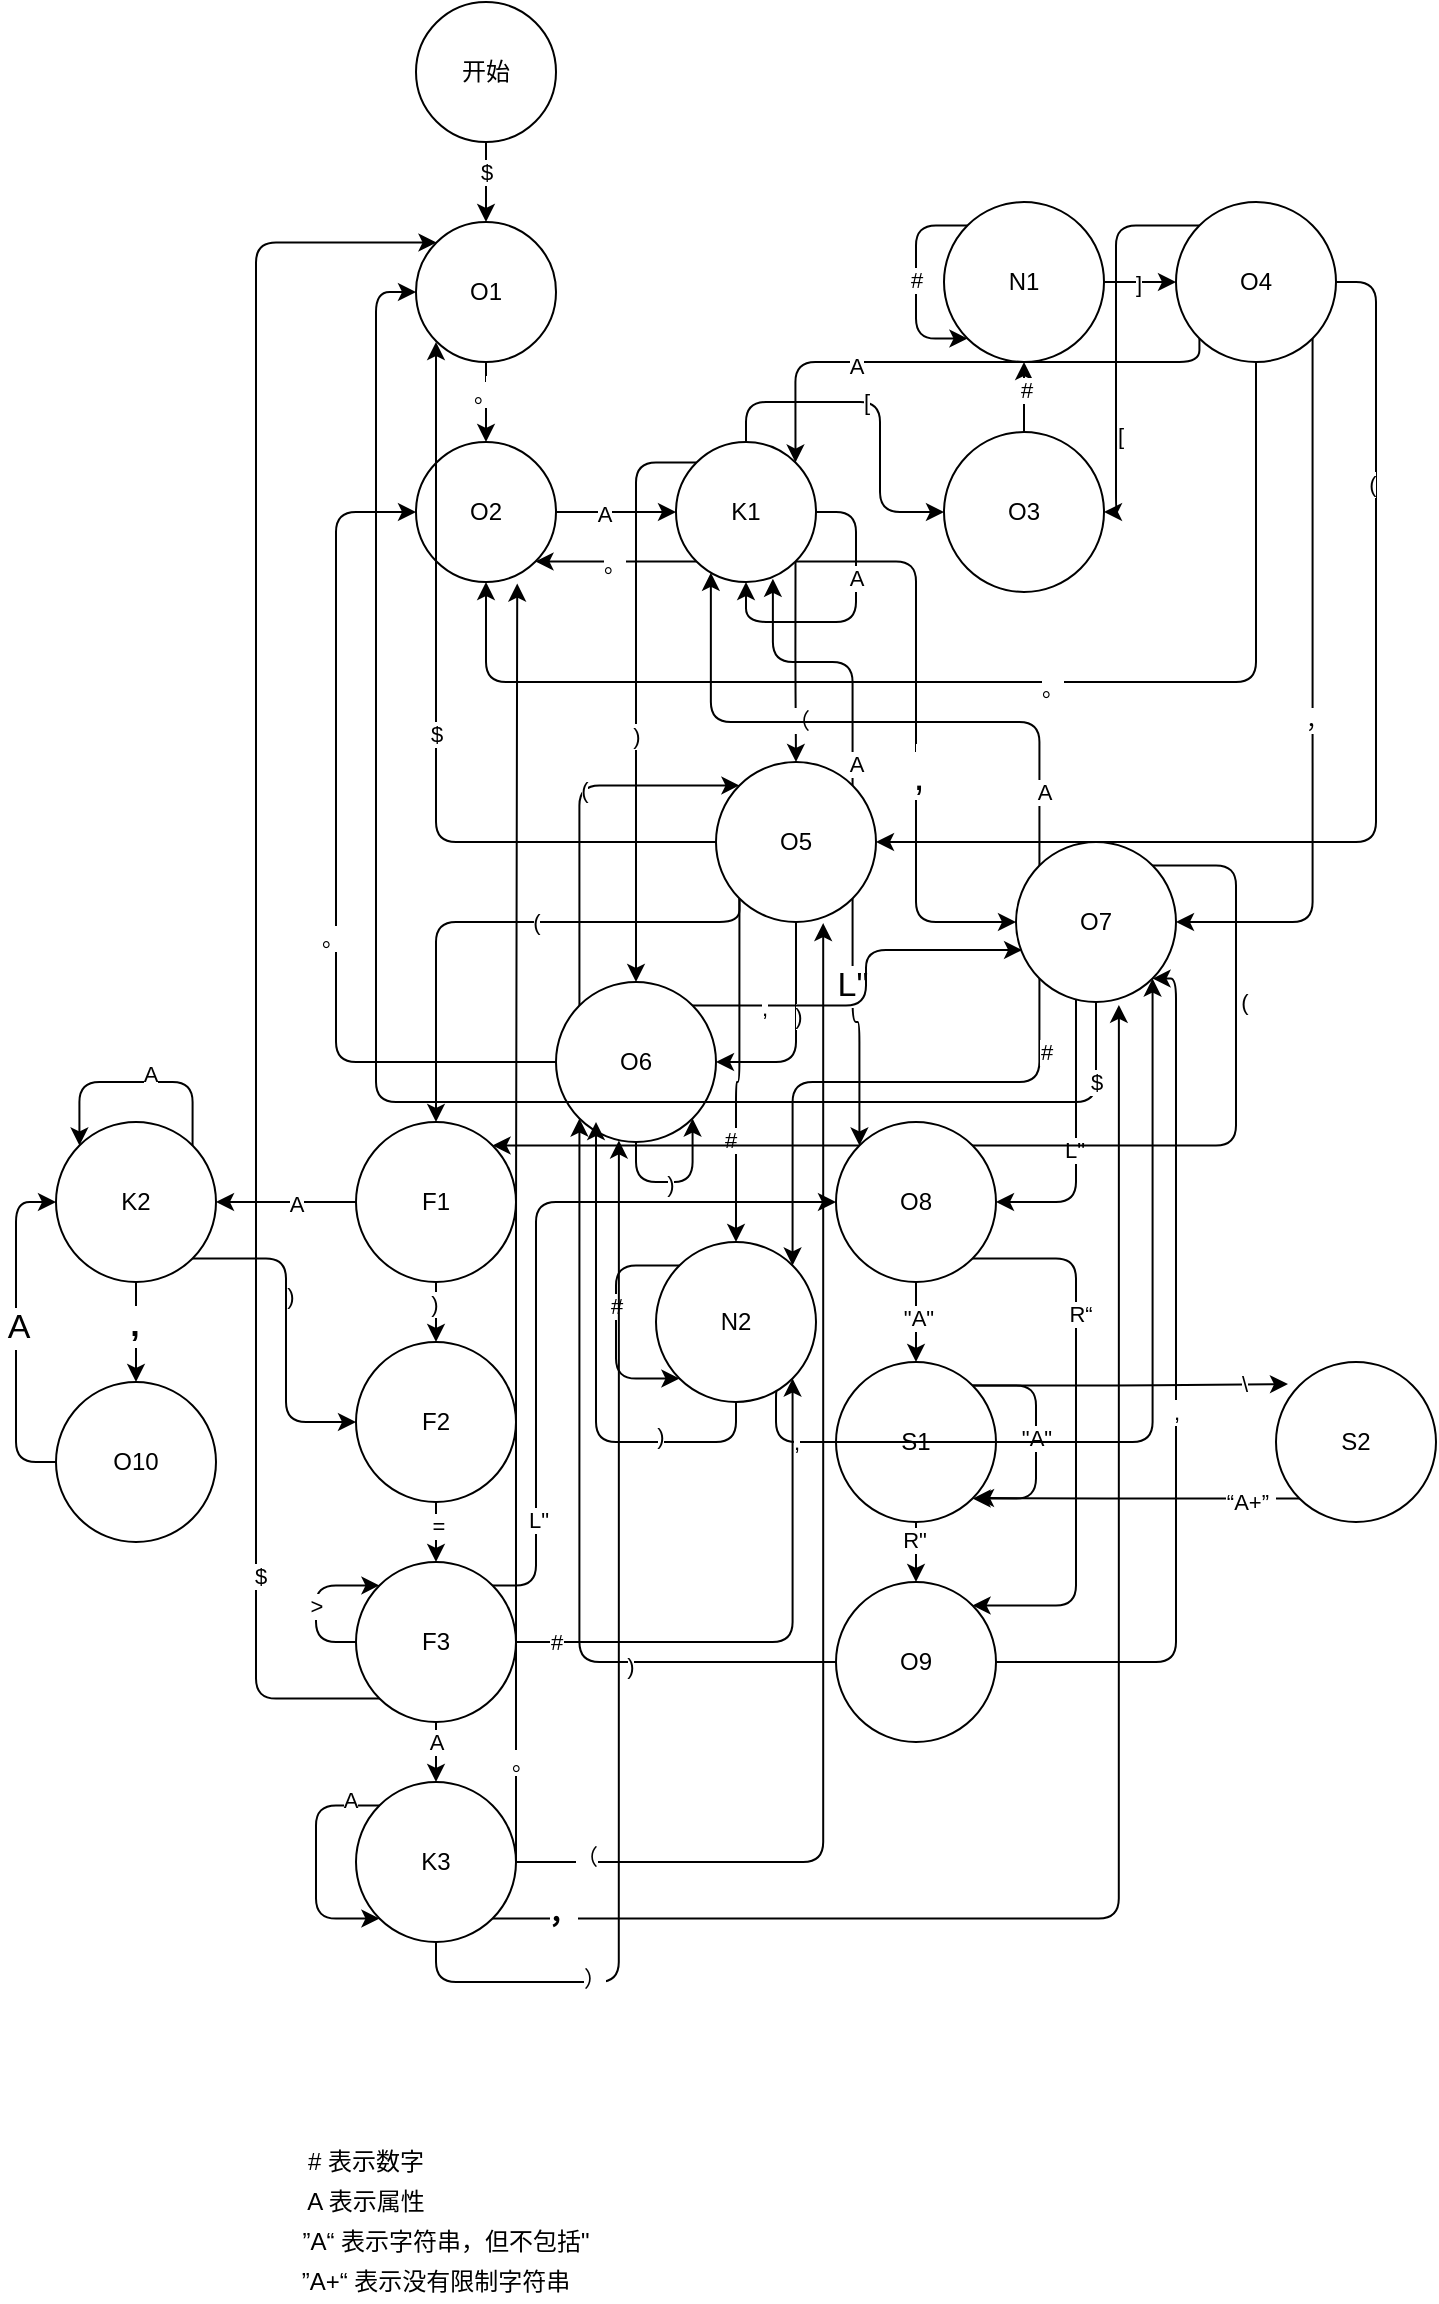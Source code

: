 <mxfile>
    <diagram id="UFfJifu1dmwEOxCM2SRL" name="第 1 页">
        <mxGraphModel dx="1178" dy="580" grid="1" gridSize="10" guides="1" tooltips="1" connect="1" arrows="1" fold="1" page="0" pageScale="1" pageWidth="827" pageHeight="1169" math="0" shadow="0">
            <root>
                <mxCell id="0"/>
                <mxCell id="1" parent="0"/>
                <mxCell id="8" style="edgeStyle=orthogonalEdgeStyle;orthogonalLoop=1;jettySize=auto;html=1;exitX=0.5;exitY=1;exitDx=0;exitDy=0;" parent="1" source="2" target="3" edge="1">
                    <mxGeometry relative="1" as="geometry"/>
                </mxCell>
                <mxCell id="12" value="$" style="edgeLabel;html=1;align=center;verticalAlign=middle;resizable=0;points=[];rounded=1;" parent="8" vertex="1" connectable="0">
                    <mxGeometry x="-0.25" relative="1" as="geometry">
                        <mxPoint as="offset"/>
                    </mxGeometry>
                </mxCell>
                <mxCell id="2" value="开始" style="ellipse;whiteSpace=wrap;html=1;rounded=1;" parent="1" vertex="1">
                    <mxGeometry x="110" y="70" width="70" height="70" as="geometry"/>
                </mxCell>
                <mxCell id="9" style="edgeStyle=orthogonalEdgeStyle;orthogonalLoop=1;jettySize=auto;html=1;exitX=0.5;exitY=1;exitDx=0;exitDy=0;entryX=0.5;entryY=0;entryDx=0;entryDy=0;" parent="1" source="3" target="4" edge="1">
                    <mxGeometry relative="1" as="geometry"/>
                </mxCell>
                <mxCell id="11" value="." style="edgeLabel;html=1;align=center;verticalAlign=middle;resizable=0;points=[];rounded=1;" parent="9" vertex="1" connectable="0">
                    <mxGeometry x="-0.35" y="1" relative="1" as="geometry">
                        <mxPoint as="offset"/>
                    </mxGeometry>
                </mxCell>
                <mxCell id="13" value="。" style="edgeLabel;html=1;align=center;verticalAlign=middle;resizable=0;points=[];rounded=1;" parent="9" vertex="1" connectable="0">
                    <mxGeometry x="-0.2" y="-1" relative="1" as="geometry">
                        <mxPoint as="offset"/>
                    </mxGeometry>
                </mxCell>
                <mxCell id="3" value="O1" style="ellipse;whiteSpace=wrap;html=1;rounded=1;" parent="1" vertex="1">
                    <mxGeometry x="110" y="180" width="70" height="70" as="geometry"/>
                </mxCell>
                <mxCell id="14" style="edgeStyle=orthogonalEdgeStyle;orthogonalLoop=1;jettySize=auto;html=1;exitX=1;exitY=0.5;exitDx=0;exitDy=0;entryX=0;entryY=0.5;entryDx=0;entryDy=0;" parent="1" source="4" target="5" edge="1">
                    <mxGeometry relative="1" as="geometry"/>
                </mxCell>
                <mxCell id="15" value="A" style="edgeLabel;html=1;align=center;verticalAlign=middle;resizable=0;points=[];rounded=1;" parent="14" vertex="1" connectable="0">
                    <mxGeometry x="-0.2" y="-1" relative="1" as="geometry">
                        <mxPoint as="offset"/>
                    </mxGeometry>
                </mxCell>
                <mxCell id="4" value="O2" style="ellipse;whiteSpace=wrap;html=1;rounded=1;" parent="1" vertex="1">
                    <mxGeometry x="110" y="290" width="70" height="70" as="geometry"/>
                </mxCell>
                <mxCell id="16" style="edgeStyle=orthogonalEdgeStyle;orthogonalLoop=1;jettySize=auto;html=1;exitX=1;exitY=0.5;exitDx=0;exitDy=0;entryX=0.5;entryY=1;entryDx=0;entryDy=0;" parent="1" source="5" target="5" edge="1">
                    <mxGeometry relative="1" as="geometry">
                        <mxPoint x="370" y="270" as="targetPoint"/>
                    </mxGeometry>
                </mxCell>
                <mxCell id="17" value="A" style="edgeLabel;html=1;align=center;verticalAlign=middle;resizable=0;points=[];rounded=1;" parent="16" vertex="1" connectable="0">
                    <mxGeometry x="-0.293" relative="1" as="geometry">
                        <mxPoint as="offset"/>
                    </mxGeometry>
                </mxCell>
                <mxCell id="18" style="edgeStyle=orthogonalEdgeStyle;orthogonalLoop=1;jettySize=auto;html=1;exitX=0;exitY=1;exitDx=0;exitDy=0;entryX=1;entryY=1;entryDx=0;entryDy=0;" parent="1" source="5" target="4" edge="1">
                    <mxGeometry relative="1" as="geometry"/>
                </mxCell>
                <mxCell id="19" value="。" style="edgeLabel;html=1;align=center;verticalAlign=middle;resizable=0;points=[];rounded=1;" parent="18" vertex="1" connectable="0">
                    <mxGeometry x="0.025" y="1" relative="1" as="geometry">
                        <mxPoint as="offset"/>
                    </mxGeometry>
                </mxCell>
                <mxCell id="22" style="edgeStyle=orthogonalEdgeStyle;orthogonalLoop=1;jettySize=auto;html=1;exitX=0.5;exitY=0;exitDx=0;exitDy=0;entryX=0;entryY=0.5;entryDx=0;entryDy=0;" parent="1" source="5" target="21" edge="1">
                    <mxGeometry relative="1" as="geometry"/>
                </mxCell>
                <mxCell id="23" value="[" style="edgeLabel;html=1;align=center;verticalAlign=middle;resizable=0;points=[];rounded=1;" parent="22" vertex="1" connectable="0">
                    <mxGeometry x="-0.081" relative="1" as="geometry">
                        <mxPoint as="offset"/>
                    </mxGeometry>
                </mxCell>
                <mxCell id="40" style="edgeStyle=orthogonalEdgeStyle;orthogonalLoop=1;jettySize=auto;html=1;exitX=1;exitY=1;exitDx=0;exitDy=0;entryX=0.5;entryY=0;entryDx=0;entryDy=0;" parent="1" source="5" target="38" edge="1">
                    <mxGeometry relative="1" as="geometry"/>
                </mxCell>
                <mxCell id="41" value="（" style="edgeLabel;html=1;align=center;verticalAlign=middle;resizable=0;points=[];rounded=1;" parent="40" vertex="1" connectable="0">
                    <mxGeometry x="0.664" y="1" relative="1" as="geometry">
                        <mxPoint y="-4" as="offset"/>
                    </mxGeometry>
                </mxCell>
                <mxCell id="47" style="edgeStyle=orthogonalEdgeStyle;orthogonalLoop=1;jettySize=auto;html=1;exitX=0;exitY=0;exitDx=0;exitDy=0;entryX=0.5;entryY=0;entryDx=0;entryDy=0;" parent="1" source="5" target="48" edge="1">
                    <mxGeometry relative="1" as="geometry">
                        <mxPoint x="220" y="550" as="targetPoint"/>
                        <Array as="points">
                            <mxPoint x="220" y="300"/>
                        </Array>
                    </mxGeometry>
                </mxCell>
                <mxCell id="49" value=")" style="edgeLabel;html=1;align=center;verticalAlign=middle;resizable=0;points=[];rounded=1;" parent="47" vertex="1" connectable="0">
                    <mxGeometry x="0.152" relative="1" as="geometry">
                        <mxPoint as="offset"/>
                    </mxGeometry>
                </mxCell>
                <mxCell id="54" style="edgeStyle=orthogonalEdgeStyle;orthogonalLoop=1;jettySize=auto;html=1;exitX=1;exitY=1;exitDx=0;exitDy=0;entryX=0;entryY=0.5;entryDx=0;entryDy=0;" parent="1" source="5" target="53" edge="1">
                    <mxGeometry relative="1" as="geometry"/>
                </mxCell>
                <mxCell id="55" value="," style="edgeLabel;html=1;align=center;verticalAlign=middle;resizable=0;points=[];rounded=1;" parent="54" vertex="1" connectable="0">
                    <mxGeometry x="0.085" y="1" relative="1" as="geometry">
                        <mxPoint as="offset"/>
                    </mxGeometry>
                </mxCell>
                <mxCell id="56" value="&lt;font style=&quot;font-size: 20px&quot;&gt;,&lt;/font&gt;" style="edgeLabel;html=1;align=center;verticalAlign=middle;resizable=0;points=[];rounded=1;" parent="54" vertex="1" connectable="0">
                    <mxGeometry x="0.146" y="1" relative="1" as="geometry">
                        <mxPoint as="offset"/>
                    </mxGeometry>
                </mxCell>
                <mxCell id="5" value="K1" style="ellipse;whiteSpace=wrap;html=1;rounded=1;" parent="1" vertex="1">
                    <mxGeometry x="240" y="290" width="70" height="70" as="geometry"/>
                </mxCell>
                <mxCell id="25" style="edgeStyle=orthogonalEdgeStyle;orthogonalLoop=1;jettySize=auto;html=1;exitX=0.5;exitY=0;exitDx=0;exitDy=0;" parent="1" source="21" target="24" edge="1">
                    <mxGeometry relative="1" as="geometry"/>
                </mxCell>
                <mxCell id="26" value="#" style="edgeLabel;html=1;align=center;verticalAlign=middle;resizable=0;points=[];rounded=1;" parent="25" vertex="1" connectable="0">
                    <mxGeometry x="0.378" y="-1" relative="1" as="geometry">
                        <mxPoint as="offset"/>
                    </mxGeometry>
                </mxCell>
                <mxCell id="21" value="O3" style="ellipse;whiteSpace=wrap;html=1;aspect=fixed;rounded=1;" parent="1" vertex="1">
                    <mxGeometry x="374" y="285" width="80" height="80" as="geometry"/>
                </mxCell>
                <mxCell id="33" style="edgeStyle=orthogonalEdgeStyle;orthogonalLoop=1;jettySize=auto;html=1;exitX=1;exitY=0.5;exitDx=0;exitDy=0;entryX=0;entryY=0.5;entryDx=0;entryDy=0;" parent="1" source="24" target="32" edge="1">
                    <mxGeometry relative="1" as="geometry"/>
                </mxCell>
                <mxCell id="34" value="]" style="edgeLabel;html=1;align=center;verticalAlign=middle;resizable=0;points=[];rounded=1;" parent="33" vertex="1" connectable="0">
                    <mxGeometry x="-0.056" y="-1" relative="1" as="geometry">
                        <mxPoint as="offset"/>
                    </mxGeometry>
                </mxCell>
                <mxCell id="24" value="N1" style="ellipse;whiteSpace=wrap;html=1;aspect=fixed;rounded=1;" parent="1" vertex="1">
                    <mxGeometry x="374" y="170" width="80" height="80" as="geometry"/>
                </mxCell>
                <mxCell id="27" style="edgeStyle=orthogonalEdgeStyle;orthogonalLoop=1;jettySize=auto;html=1;exitX=0;exitY=0;exitDx=0;exitDy=0;entryX=0;entryY=1;entryDx=0;entryDy=0;" parent="1" source="24" target="24" edge="1">
                    <mxGeometry relative="1" as="geometry">
                        <Array as="points">
                            <mxPoint x="360" y="182"/>
                            <mxPoint x="360" y="238"/>
                        </Array>
                    </mxGeometry>
                </mxCell>
                <mxCell id="31" value="#" style="edgeLabel;html=1;align=center;verticalAlign=middle;resizable=0;points=[];rounded=1;" parent="27" vertex="1" connectable="0">
                    <mxGeometry x="-0.026" relative="1" as="geometry">
                        <mxPoint as="offset"/>
                    </mxGeometry>
                </mxCell>
                <mxCell id="36" style="edgeStyle=orthogonalEdgeStyle;orthogonalLoop=1;jettySize=auto;html=1;exitX=0.5;exitY=1;exitDx=0;exitDy=0;entryX=0.5;entryY=1;entryDx=0;entryDy=0;" parent="1" source="32" target="4" edge="1">
                    <mxGeometry relative="1" as="geometry">
                        <Array as="points">
                            <mxPoint x="530" y="410"/>
                            <mxPoint x="145" y="410"/>
                        </Array>
                    </mxGeometry>
                </mxCell>
                <mxCell id="37" value="。" style="edgeLabel;html=1;align=center;verticalAlign=middle;resizable=0;points=[];rounded=1;" parent="36" vertex="1" connectable="0">
                    <mxGeometry x="-0.119" y="3" relative="1" as="geometry">
                        <mxPoint as="offset"/>
                    </mxGeometry>
                </mxCell>
                <mxCell id="101" style="edgeStyle=orthogonalEdgeStyle;orthogonalLoop=1;jettySize=auto;html=1;exitX=0;exitY=1;exitDx=0;exitDy=0;entryX=1;entryY=0;entryDx=0;entryDy=0;" parent="1" source="32" target="5" edge="1">
                    <mxGeometry relative="1" as="geometry">
                        <Array as="points">
                            <mxPoint x="502" y="250"/>
                            <mxPoint x="300" y="250"/>
                        </Array>
                    </mxGeometry>
                </mxCell>
                <mxCell id="102" value="A" style="edgeLabel;html=1;align=center;verticalAlign=middle;resizable=0;points=[];rounded=1;" parent="101" vertex="1" connectable="0">
                    <mxGeometry x="0.392" y="2" relative="1" as="geometry">
                        <mxPoint as="offset"/>
                    </mxGeometry>
                </mxCell>
                <mxCell id="107" style="edgeStyle=orthogonalEdgeStyle;orthogonalLoop=1;jettySize=auto;html=1;exitX=1;exitY=1;exitDx=0;exitDy=0;entryX=1;entryY=0.5;entryDx=0;entryDy=0;" parent="1" source="32" target="53" edge="1">
                    <mxGeometry relative="1" as="geometry">
                        <mxPoint x="540" y="560" as="targetPoint"/>
                    </mxGeometry>
                </mxCell>
                <mxCell id="108" value="，" style="edgeLabel;html=1;align=center;verticalAlign=middle;resizable=0;points=[];rounded=1;" parent="107" vertex="1" connectable="0">
                    <mxGeometry x="0.059" y="1" relative="1" as="geometry">
                        <mxPoint as="offset"/>
                    </mxGeometry>
                </mxCell>
                <mxCell id="109" style="edgeStyle=orthogonalEdgeStyle;orthogonalLoop=1;jettySize=auto;html=1;exitX=1;exitY=0.5;exitDx=0;exitDy=0;entryX=1;entryY=0.5;entryDx=0;entryDy=0;" parent="1" source="32" target="38" edge="1">
                    <mxGeometry relative="1" as="geometry"/>
                </mxCell>
                <mxCell id="110" value="(" style="edgeLabel;html=1;align=center;verticalAlign=middle;resizable=0;points=[];rounded=1;" parent="109" vertex="1" connectable="0">
                    <mxGeometry x="-0.56" y="-2" relative="1" as="geometry">
                        <mxPoint as="offset"/>
                    </mxGeometry>
                </mxCell>
                <mxCell id="142" style="edgeStyle=orthogonalEdgeStyle;orthogonalLoop=1;jettySize=auto;html=1;exitX=0;exitY=0;exitDx=0;exitDy=0;entryX=1;entryY=0.5;entryDx=0;entryDy=0;" parent="1" source="32" target="21" edge="1">
                    <mxGeometry relative="1" as="geometry">
                        <Array as="points">
                            <mxPoint x="460" y="182"/>
                            <mxPoint x="460" y="325"/>
                        </Array>
                    </mxGeometry>
                </mxCell>
                <mxCell id="143" value="[" style="edgeLabel;html=1;align=center;verticalAlign=middle;resizable=0;points=[];rounded=1;" parent="142" vertex="1" connectable="0">
                    <mxGeometry x="0.539" y="2" relative="1" as="geometry">
                        <mxPoint as="offset"/>
                    </mxGeometry>
                </mxCell>
                <mxCell id="32" value="O4" style="ellipse;whiteSpace=wrap;html=1;aspect=fixed;rounded=1;" parent="1" vertex="1">
                    <mxGeometry x="490" y="170" width="80" height="80" as="geometry"/>
                </mxCell>
                <mxCell id="45" style="edgeStyle=orthogonalEdgeStyle;orthogonalLoop=1;jettySize=auto;html=1;exitX=0;exitY=0.5;exitDx=0;exitDy=0;" parent="1" source="38" edge="1">
                    <mxGeometry relative="1" as="geometry">
                        <mxPoint x="120" y="240" as="targetPoint"/>
                        <Array as="points">
                            <mxPoint x="120" y="490"/>
                        </Array>
                    </mxGeometry>
                </mxCell>
                <mxCell id="46" value="$" style="edgeLabel;html=1;align=center;verticalAlign=middle;resizable=0;points=[];rounded=1;" parent="45" vertex="1" connectable="0">
                    <mxGeometry x="-0.002" relative="1" as="geometry">
                        <mxPoint as="offset"/>
                    </mxGeometry>
                </mxCell>
                <mxCell id="64" style="edgeStyle=orthogonalEdgeStyle;orthogonalLoop=1;jettySize=auto;html=1;exitX=0.5;exitY=1;exitDx=0;exitDy=0;entryX=1;entryY=0.5;entryDx=0;entryDy=0;" parent="1" source="38" target="48" edge="1">
                    <mxGeometry relative="1" as="geometry"/>
                </mxCell>
                <mxCell id="65" value=")" style="edgeLabel;html=1;align=center;verticalAlign=middle;resizable=0;points=[];rounded=1;" parent="64" vertex="1" connectable="0">
                    <mxGeometry x="-0.145" y="1" relative="1" as="geometry">
                        <mxPoint as="offset"/>
                    </mxGeometry>
                </mxCell>
                <mxCell id="69" style="edgeStyle=orthogonalEdgeStyle;orthogonalLoop=1;jettySize=auto;html=1;exitX=1;exitY=1;exitDx=0;exitDy=0;entryX=0;entryY=0;entryDx=0;entryDy=0;" parent="1" source="38" target="68" edge="1">
                    <mxGeometry relative="1" as="geometry"/>
                </mxCell>
                <mxCell id="70" value="&lt;font style=&quot;font-size: 17px&quot;&gt;L&quot;&lt;/font&gt;" style="edgeLabel;html=1;align=center;verticalAlign=middle;resizable=0;points=[];rounded=1;" parent="69" vertex="1" connectable="0">
                    <mxGeometry x="-0.311" y="-1" relative="1" as="geometry">
                        <mxPoint as="offset"/>
                    </mxGeometry>
                </mxCell>
                <mxCell id="89" style="edgeStyle=orthogonalEdgeStyle;orthogonalLoop=1;jettySize=auto;html=1;exitX=0;exitY=1;exitDx=0;exitDy=0;" parent="1" source="38" target="88" edge="1">
                    <mxGeometry relative="1" as="geometry"/>
                </mxCell>
                <mxCell id="90" value="#" style="edgeLabel;html=1;align=center;verticalAlign=middle;resizable=0;points=[];rounded=1;" parent="89" vertex="1" connectable="0">
                    <mxGeometry x="0.412" y="-3" relative="1" as="geometry">
                        <mxPoint as="offset"/>
                    </mxGeometry>
                </mxCell>
                <mxCell id="145" style="edgeStyle=orthogonalEdgeStyle;orthogonalLoop=1;jettySize=auto;html=1;exitX=0;exitY=1;exitDx=0;exitDy=0;entryX=0.5;entryY=0;entryDx=0;entryDy=0;" parent="1" source="38" target="144" edge="1">
                    <mxGeometry relative="1" as="geometry">
                        <Array as="points">
                            <mxPoint x="272" y="530"/>
                            <mxPoint x="120" y="530"/>
                        </Array>
                    </mxGeometry>
                </mxCell>
                <mxCell id="146" value="(" style="edgeLabel;html=1;align=center;verticalAlign=middle;resizable=0;points=[];rounded=1;" parent="145" vertex="1" connectable="0">
                    <mxGeometry x="-0.137" relative="1" as="geometry">
                        <mxPoint as="offset"/>
                    </mxGeometry>
                </mxCell>
                <mxCell id="221" style="edgeStyle=elbowEdgeStyle;orthogonalLoop=1;jettySize=auto;html=1;exitX=1;exitY=0;exitDx=0;exitDy=0;entryX=0.692;entryY=0.977;entryDx=0;entryDy=0;entryPerimeter=0;elbow=vertical;jumpStyle=none;" parent="1" source="38" target="5" edge="1">
                    <mxGeometry relative="1" as="geometry">
                        <Array as="points">
                            <mxPoint x="328" y="400"/>
                        </Array>
                    </mxGeometry>
                </mxCell>
                <mxCell id="222" value="A" style="edgeLabel;html=1;align=center;verticalAlign=middle;resizable=0;points=[];rounded=1;" parent="221" vertex="1" connectable="0">
                    <mxGeometry x="-0.854" y="-1" relative="1" as="geometry">
                        <mxPoint as="offset"/>
                    </mxGeometry>
                </mxCell>
                <mxCell id="38" value="O5" style="ellipse;whiteSpace=wrap;html=1;aspect=fixed;rounded=1;" parent="1" vertex="1">
                    <mxGeometry x="260" y="450" width="80" height="80" as="geometry"/>
                </mxCell>
                <mxCell id="51" style="edgeStyle=orthogonalEdgeStyle;orthogonalLoop=1;jettySize=auto;html=1;exitX=0;exitY=0.5;exitDx=0;exitDy=0;entryX=0;entryY=0.5;entryDx=0;entryDy=0;" parent="1" source="48" target="4" edge="1">
                    <mxGeometry relative="1" as="geometry">
                        <mxPoint x="60" y="320" as="targetPoint"/>
                        <Array as="points">
                            <mxPoint x="70" y="600"/>
                            <mxPoint x="70" y="325"/>
                        </Array>
                    </mxGeometry>
                </mxCell>
                <mxCell id="52" value="。" style="edgeLabel;html=1;align=center;verticalAlign=middle;resizable=0;points=[];rounded=1;" parent="51" vertex="1" connectable="0">
                    <mxGeometry x="-0.191" y="2" relative="1" as="geometry">
                        <mxPoint as="offset"/>
                    </mxGeometry>
                </mxCell>
                <mxCell id="114" style="edgeStyle=orthogonalEdgeStyle;orthogonalLoop=1;jettySize=auto;html=1;exitX=1;exitY=0;exitDx=0;exitDy=0;entryX=0.038;entryY=0.675;entryDx=0;entryDy=0;entryPerimeter=0;" parent="1" source="48" target="53" edge="1">
                    <mxGeometry relative="1" as="geometry"/>
                </mxCell>
                <mxCell id="115" value="," style="edgeLabel;html=1;align=center;verticalAlign=middle;resizable=0;points=[];rounded=1;" parent="114" vertex="1" connectable="0">
                    <mxGeometry x="-0.629" y="-1" relative="1" as="geometry">
                        <mxPoint as="offset"/>
                    </mxGeometry>
                </mxCell>
                <mxCell id="140" style="edgeStyle=orthogonalEdgeStyle;orthogonalLoop=1;jettySize=auto;html=1;exitX=0;exitY=0;exitDx=0;exitDy=0;entryX=0;entryY=0;entryDx=0;entryDy=0;" parent="1" source="48" target="38" edge="1">
                    <mxGeometry relative="1" as="geometry">
                        <Array as="points">
                            <mxPoint x="192" y="462"/>
                        </Array>
                    </mxGeometry>
                </mxCell>
                <mxCell id="141" value="(" style="edgeLabel;html=1;align=center;verticalAlign=middle;resizable=0;points=[];rounded=1;" parent="140" vertex="1" connectable="0">
                    <mxGeometry x="0.182" y="-2" relative="1" as="geometry">
                        <mxPoint as="offset"/>
                    </mxGeometry>
                </mxCell>
                <mxCell id="48" value="O6" style="ellipse;whiteSpace=wrap;html=1;aspect=fixed;rounded=1;" parent="1" vertex="1">
                    <mxGeometry x="180" y="560" width="80" height="80" as="geometry"/>
                </mxCell>
                <mxCell id="58" style="edgeStyle=orthogonalEdgeStyle;orthogonalLoop=1;jettySize=auto;html=1;exitX=0.5;exitY=1;exitDx=0;exitDy=0;entryX=0;entryY=0.5;entryDx=0;entryDy=0;" parent="1" source="53" target="3" edge="1">
                    <mxGeometry relative="1" as="geometry">
                        <Array as="points">
                            <mxPoint x="450" y="620"/>
                            <mxPoint x="90" y="620"/>
                            <mxPoint x="90" y="215"/>
                        </Array>
                    </mxGeometry>
                </mxCell>
                <mxCell id="59" value="$" style="edgeLabel;html=1;align=center;verticalAlign=middle;resizable=0;points=[];rounded=1;" parent="58" vertex="1" connectable="0">
                    <mxGeometry x="-0.703" y="1" relative="1" as="geometry">
                        <mxPoint x="74" y="-11" as="offset"/>
                    </mxGeometry>
                </mxCell>
                <mxCell id="103" style="edgeStyle=orthogonalEdgeStyle;orthogonalLoop=1;jettySize=auto;html=1;exitX=0;exitY=1;exitDx=0;exitDy=0;entryX=1;entryY=0;entryDx=0;entryDy=0;" parent="1" source="53" target="88" edge="1">
                    <mxGeometry relative="1" as="geometry">
                        <Array as="points">
                            <mxPoint x="422" y="610"/>
                            <mxPoint x="298" y="610"/>
                        </Array>
                    </mxGeometry>
                </mxCell>
                <mxCell id="104" value="#" style="edgeLabel;html=1;align=center;verticalAlign=middle;resizable=0;points=[];rounded=1;" parent="103" vertex="1" connectable="0">
                    <mxGeometry x="-0.732" y="3" relative="1" as="geometry">
                        <mxPoint as="offset"/>
                    </mxGeometry>
                </mxCell>
                <mxCell id="105" style="edgeStyle=orthogonalEdgeStyle;orthogonalLoop=1;jettySize=auto;html=1;exitX=0;exitY=1;exitDx=0;exitDy=0;entryX=1;entryY=0.5;entryDx=0;entryDy=0;" parent="1" source="53" target="68" edge="1">
                    <mxGeometry relative="1" as="geometry">
                        <Array as="points">
                            <mxPoint x="440" y="558"/>
                            <mxPoint x="440" y="670"/>
                        </Array>
                    </mxGeometry>
                </mxCell>
                <mxCell id="106" value="L&quot;" style="edgeLabel;html=1;align=center;verticalAlign=middle;resizable=0;points=[];rounded=1;" parent="105" vertex="1" connectable="0">
                    <mxGeometry x="0.116" y="-1" relative="1" as="geometry">
                        <mxPoint y="9" as="offset"/>
                    </mxGeometry>
                </mxCell>
                <mxCell id="219" style="edgeStyle=orthogonalEdgeStyle;sketch=0;orthogonalLoop=1;jettySize=auto;html=1;exitX=1;exitY=0;exitDx=0;exitDy=0;entryX=1;entryY=0;entryDx=0;entryDy=0;" parent="1" source="53" target="144" edge="1">
                    <mxGeometry relative="1" as="geometry">
                        <Array as="points">
                            <mxPoint x="520" y="502"/>
                            <mxPoint x="520" y="642"/>
                        </Array>
                    </mxGeometry>
                </mxCell>
                <mxCell id="220" value="(" style="edgeLabel;html=1;align=center;verticalAlign=middle;resizable=0;points=[];rounded=1;" parent="219" vertex="1" connectable="0">
                    <mxGeometry x="-0.603" y="4" relative="1" as="geometry">
                        <mxPoint as="offset"/>
                    </mxGeometry>
                </mxCell>
                <mxCell id="223" style="edgeStyle=elbowEdgeStyle;jumpStyle=none;orthogonalLoop=1;jettySize=auto;elbow=vertical;html=1;exitX=0;exitY=0;exitDx=0;exitDy=0;entryX=0.249;entryY=0.934;entryDx=0;entryDy=0;entryPerimeter=0;" parent="1" source="53" target="5" edge="1">
                    <mxGeometry relative="1" as="geometry">
                        <Array as="points">
                            <mxPoint x="380" y="430"/>
                        </Array>
                    </mxGeometry>
                </mxCell>
                <mxCell id="224" value="A" style="edgeLabel;html=1;align=center;verticalAlign=middle;resizable=0;points=[];rounded=1;" parent="223" vertex="1" connectable="0">
                    <mxGeometry x="-0.762" y="-2" relative="1" as="geometry">
                        <mxPoint as="offset"/>
                    </mxGeometry>
                </mxCell>
                <mxCell id="53" value="O7" style="ellipse;whiteSpace=wrap;html=1;aspect=fixed;rounded=1;" parent="1" vertex="1">
                    <mxGeometry x="410" y="490" width="80" height="80" as="geometry"/>
                </mxCell>
                <mxCell id="66" style="edgeStyle=orthogonalEdgeStyle;orthogonalLoop=1;jettySize=auto;html=1;exitX=0.5;exitY=1;exitDx=0;exitDy=0;entryX=1;entryY=1;entryDx=0;entryDy=0;" parent="1" source="48" target="48" edge="1">
                    <mxGeometry relative="1" as="geometry">
                        <Array as="points">
                            <mxPoint x="220" y="660"/>
                            <mxPoint x="248" y="660"/>
                        </Array>
                    </mxGeometry>
                </mxCell>
                <mxCell id="67" value=")" style="edgeLabel;html=1;align=center;verticalAlign=middle;resizable=0;points=[];rounded=1;" parent="66" vertex="1" connectable="0">
                    <mxGeometry x="-0.075" y="-1" relative="1" as="geometry">
                        <mxPoint as="offset"/>
                    </mxGeometry>
                </mxCell>
                <mxCell id="72" style="edgeStyle=orthogonalEdgeStyle;orthogonalLoop=1;jettySize=auto;html=1;exitX=0.5;exitY=1;exitDx=0;exitDy=0;entryX=0.5;entryY=0;entryDx=0;entryDy=0;" parent="1" source="68" target="71" edge="1">
                    <mxGeometry relative="1" as="geometry"/>
                </mxCell>
                <mxCell id="73" value="&quot;A&quot;" style="edgeLabel;html=1;align=center;verticalAlign=middle;resizable=0;points=[];rounded=1;" parent="72" vertex="1" connectable="0">
                    <mxGeometry x="-0.1" y="1" relative="1" as="geometry">
                        <mxPoint as="offset"/>
                    </mxGeometry>
                </mxCell>
                <mxCell id="116" style="edgeStyle=orthogonalEdgeStyle;orthogonalLoop=1;jettySize=auto;html=1;exitX=1;exitY=1;exitDx=0;exitDy=0;entryX=1;entryY=0;entryDx=0;entryDy=0;" parent="1" source="68" target="80" edge="1">
                    <mxGeometry relative="1" as="geometry">
                        <Array as="points">
                            <mxPoint x="440" y="698"/>
                            <mxPoint x="440" y="872"/>
                        </Array>
                    </mxGeometry>
                </mxCell>
                <mxCell id="117" value="R“" style="edgeLabel;html=1;align=center;verticalAlign=middle;resizable=0;points=[];rounded=1;" parent="116" vertex="1" connectable="0">
                    <mxGeometry x="-0.426" y="2" relative="1" as="geometry">
                        <mxPoint as="offset"/>
                    </mxGeometry>
                </mxCell>
                <mxCell id="68" value="O8" style="ellipse;whiteSpace=wrap;html=1;aspect=fixed;rounded=1;" parent="1" vertex="1">
                    <mxGeometry x="320" y="630" width="80" height="80" as="geometry"/>
                </mxCell>
                <mxCell id="78" style="edgeStyle=orthogonalEdgeStyle;orthogonalLoop=1;jettySize=auto;html=1;exitX=1;exitY=0;exitDx=0;exitDy=0;entryX=1;entryY=1;entryDx=0;entryDy=0;" parent="1" source="71" target="71" edge="1">
                    <mxGeometry relative="1" as="geometry">
                        <mxPoint x="430" y="762" as="targetPoint"/>
                        <Array as="points">
                            <mxPoint x="420" y="762"/>
                            <mxPoint x="420" y="818"/>
                        </Array>
                    </mxGeometry>
                </mxCell>
                <mxCell id="79" value="&quot;A&quot;" style="edgeLabel;html=1;align=center;verticalAlign=middle;resizable=0;points=[];rounded=1;" parent="78" vertex="1" connectable="0">
                    <mxGeometry x="-0.033" relative="1" as="geometry">
                        <mxPoint as="offset"/>
                    </mxGeometry>
                </mxCell>
                <mxCell id="81" style="edgeStyle=orthogonalEdgeStyle;orthogonalLoop=1;jettySize=auto;html=1;exitX=0.5;exitY=1;exitDx=0;exitDy=0;entryX=0.5;entryY=0;entryDx=0;entryDy=0;" parent="1" source="71" target="80" edge="1">
                    <mxGeometry relative="1" as="geometry"/>
                </mxCell>
                <mxCell id="82" value="R&quot;" style="edgeLabel;html=1;align=center;verticalAlign=middle;resizable=0;points=[];rounded=1;" parent="81" vertex="1" connectable="0">
                    <mxGeometry x="-0.4" y="-1" relative="1" as="geometry">
                        <mxPoint as="offset"/>
                    </mxGeometry>
                </mxCell>
                <mxCell id="134" style="edgeStyle=orthogonalEdgeStyle;orthogonalLoop=1;jettySize=auto;html=1;exitX=1;exitY=0;exitDx=0;exitDy=0;entryX=0.075;entryY=0.138;entryDx=0;entryDy=0;entryPerimeter=0;" parent="1" source="71" target="119" edge="1">
                    <mxGeometry relative="1" as="geometry"/>
                </mxCell>
                <mxCell id="135" value="\" style="edgeLabel;html=1;align=center;verticalAlign=middle;resizable=0;points=[];rounded=1;" parent="134" vertex="1" connectable="0">
                    <mxGeometry x="0.722" relative="1" as="geometry">
                        <mxPoint as="offset"/>
                    </mxGeometry>
                </mxCell>
                <mxCell id="71" value="S1" style="ellipse;whiteSpace=wrap;html=1;aspect=fixed;rounded=1;" parent="1" vertex="1">
                    <mxGeometry x="320" y="750" width="80" height="80" as="geometry"/>
                </mxCell>
                <mxCell id="84" style="edgeStyle=orthogonalEdgeStyle;orthogonalLoop=1;jettySize=auto;html=1;exitX=1;exitY=0.5;exitDx=0;exitDy=0;entryX=1;entryY=1;entryDx=0;entryDy=0;" parent="1" source="80" target="53" edge="1">
                    <mxGeometry relative="1" as="geometry">
                        <Array as="points">
                            <mxPoint x="490" y="900"/>
                            <mxPoint x="490" y="558"/>
                        </Array>
                    </mxGeometry>
                </mxCell>
                <mxCell id="85" value="," style="edgeLabel;html=1;align=center;verticalAlign=middle;resizable=0;points=[];rounded=1;" parent="84" vertex="1" connectable="0">
                    <mxGeometry x="-0.027" relative="1" as="geometry">
                        <mxPoint as="offset"/>
                    </mxGeometry>
                </mxCell>
                <mxCell id="93" style="edgeStyle=orthogonalEdgeStyle;orthogonalLoop=1;jettySize=auto;html=1;exitX=0;exitY=0.5;exitDx=0;exitDy=0;entryX=0;entryY=1;entryDx=0;entryDy=0;" parent="1" source="80" target="48" edge="1">
                    <mxGeometry relative="1" as="geometry"/>
                </mxCell>
                <mxCell id="94" value=")" style="edgeLabel;html=1;align=center;verticalAlign=middle;resizable=0;points=[];rounded=1;" parent="93" vertex="1" connectable="0">
                    <mxGeometry x="-0.485" y="2" relative="1" as="geometry">
                        <mxPoint as="offset"/>
                    </mxGeometry>
                </mxCell>
                <mxCell id="80" value="O9" style="ellipse;whiteSpace=wrap;html=1;aspect=fixed;rounded=1;" parent="1" vertex="1">
                    <mxGeometry x="320" y="860" width="80" height="80" as="geometry"/>
                </mxCell>
                <mxCell id="95" style="edgeStyle=orthogonalEdgeStyle;orthogonalLoop=1;jettySize=auto;html=1;exitX=1;exitY=1;exitDx=0;exitDy=0;entryX=1;entryY=1;entryDx=0;entryDy=0;" parent="1" source="88" target="53" edge="1">
                    <mxGeometry relative="1" as="geometry">
                        <Array as="points">
                            <mxPoint x="290" y="758"/>
                            <mxPoint x="290" y="790"/>
                            <mxPoint x="478" y="790"/>
                        </Array>
                    </mxGeometry>
                </mxCell>
                <mxCell id="96" value="," style="edgeLabel;html=1;align=center;verticalAlign=middle;resizable=0;points=[];rounded=1;" parent="95" vertex="1" connectable="0">
                    <mxGeometry x="-0.839" y="-2" relative="1" as="geometry">
                        <mxPoint x="12" y="3" as="offset"/>
                    </mxGeometry>
                </mxCell>
                <mxCell id="97" style="edgeStyle=orthogonalEdgeStyle;orthogonalLoop=1;jettySize=auto;html=1;exitX=0.5;exitY=1;exitDx=0;exitDy=0;" parent="1" source="88" edge="1">
                    <mxGeometry relative="1" as="geometry">
                        <mxPoint x="200" y="630" as="targetPoint"/>
                        <Array as="points">
                            <mxPoint x="270" y="790"/>
                            <mxPoint x="200" y="790"/>
                        </Array>
                    </mxGeometry>
                </mxCell>
                <mxCell id="98" value=")" style="edgeLabel;html=1;align=center;verticalAlign=middle;resizable=0;points=[];rounded=1;" parent="97" vertex="1" connectable="0">
                    <mxGeometry x="-0.531" y="-3" relative="1" as="geometry">
                        <mxPoint as="offset"/>
                    </mxGeometry>
                </mxCell>
                <mxCell id="88" value="N2" style="ellipse;whiteSpace=wrap;html=1;aspect=fixed;rounded=1;" parent="1" vertex="1">
                    <mxGeometry x="230" y="690" width="80" height="80" as="geometry"/>
                </mxCell>
                <mxCell id="91" style="edgeStyle=orthogonalEdgeStyle;orthogonalLoop=1;jettySize=auto;html=1;exitX=0;exitY=0;exitDx=0;exitDy=0;entryX=0;entryY=1;entryDx=0;entryDy=0;" parent="1" source="88" target="88" edge="1">
                    <mxGeometry relative="1" as="geometry">
                        <Array as="points">
                            <mxPoint x="210" y="702"/>
                            <mxPoint x="210" y="758"/>
                        </Array>
                    </mxGeometry>
                </mxCell>
                <mxCell id="92" value="#" style="edgeLabel;html=1;align=center;verticalAlign=middle;resizable=0;points=[];rounded=1;" parent="91" vertex="1" connectable="0">
                    <mxGeometry x="-0.133" relative="1" as="geometry">
                        <mxPoint as="offset"/>
                    </mxGeometry>
                </mxCell>
                <mxCell id="136" style="edgeStyle=orthogonalEdgeStyle;orthogonalLoop=1;jettySize=auto;html=1;exitX=0;exitY=1;exitDx=0;exitDy=0;" parent="1" source="119" edge="1">
                    <mxGeometry relative="1" as="geometry">
                        <mxPoint x="390" y="818" as="targetPoint"/>
                    </mxGeometry>
                </mxCell>
                <mxCell id="137" value="“A+”&amp;nbsp;" style="edgeLabel;html=1;align=center;verticalAlign=middle;resizable=0;points=[];rounded=1;" parent="136" vertex="1" connectable="0">
                    <mxGeometry x="-0.707" y="1" relative="1" as="geometry">
                        <mxPoint x="-1" as="offset"/>
                    </mxGeometry>
                </mxCell>
                <mxCell id="119" value="S2" style="ellipse;whiteSpace=wrap;html=1;aspect=fixed;rounded=1;" parent="1" vertex="1">
                    <mxGeometry x="540" y="750" width="80" height="80" as="geometry"/>
                </mxCell>
                <mxCell id="148" style="edgeStyle=orthogonalEdgeStyle;orthogonalLoop=1;jettySize=auto;html=1;exitX=0.5;exitY=1;exitDx=0;exitDy=0;entryX=0.5;entryY=0;entryDx=0;entryDy=0;" parent="1" source="144" target="147" edge="1">
                    <mxGeometry relative="1" as="geometry"/>
                </mxCell>
                <mxCell id="149" value=")" style="edgeLabel;html=1;align=center;verticalAlign=middle;resizable=0;points=[];rounded=1;" parent="148" vertex="1" connectable="0">
                    <mxGeometry x="-0.267" y="-1" relative="1" as="geometry">
                        <mxPoint as="offset"/>
                    </mxGeometry>
                </mxCell>
                <mxCell id="206" style="edgeStyle=orthogonalEdgeStyle;sketch=0;orthogonalLoop=1;jettySize=auto;html=1;exitX=0;exitY=0.5;exitDx=0;exitDy=0;entryX=1;entryY=0.5;entryDx=0;entryDy=0;" parent="1" source="144" target="202" edge="1">
                    <mxGeometry relative="1" as="geometry"/>
                </mxCell>
                <mxCell id="207" value="A" style="edgeLabel;html=1;align=center;verticalAlign=middle;resizable=0;points=[];rounded=1;" parent="206" vertex="1" connectable="0">
                    <mxGeometry x="-0.143" y="1" relative="1" as="geometry">
                        <mxPoint as="offset"/>
                    </mxGeometry>
                </mxCell>
                <mxCell id="144" value="F1" style="ellipse;whiteSpace=wrap;html=1;aspect=fixed;rounded=1;" parent="1" vertex="1">
                    <mxGeometry x="80" y="630" width="80" height="80" as="geometry"/>
                </mxCell>
                <mxCell id="151" style="edgeStyle=orthogonalEdgeStyle;orthogonalLoop=1;jettySize=auto;html=1;exitX=0.5;exitY=1;exitDx=0;exitDy=0;entryX=0.5;entryY=0;entryDx=0;entryDy=0;" parent="1" source="147" target="150" edge="1">
                    <mxGeometry relative="1" as="geometry"/>
                </mxCell>
                <mxCell id="152" value="=" style="edgeLabel;html=1;align=center;verticalAlign=middle;resizable=0;points=[];rounded=1;" parent="151" vertex="1" connectable="0">
                    <mxGeometry x="-0.2" y="1" relative="1" as="geometry">
                        <mxPoint as="offset"/>
                    </mxGeometry>
                </mxCell>
                <mxCell id="147" value="F2" style="ellipse;whiteSpace=wrap;html=1;aspect=fixed;rounded=1;" parent="1" vertex="1">
                    <mxGeometry x="80" y="740" width="80" height="80" as="geometry"/>
                </mxCell>
                <mxCell id="153" style="edgeStyle=orthogonalEdgeStyle;orthogonalLoop=1;jettySize=auto;html=1;exitX=0;exitY=0.5;exitDx=0;exitDy=0;entryX=0;entryY=0;entryDx=0;entryDy=0;" parent="1" source="150" target="150" edge="1">
                    <mxGeometry relative="1" as="geometry">
                        <mxPoint x="80" y="840" as="targetPoint"/>
                        <Array as="points">
                            <mxPoint x="60" y="890"/>
                            <mxPoint x="60" y="862"/>
                        </Array>
                    </mxGeometry>
                </mxCell>
                <mxCell id="154" value="&amp;gt;" style="edgeLabel;html=1;align=center;verticalAlign=middle;resizable=0;points=[];rounded=1;" parent="153" vertex="1" connectable="0">
                    <mxGeometry x="-0.05" relative="1" as="geometry">
                        <mxPoint as="offset"/>
                    </mxGeometry>
                </mxCell>
                <mxCell id="155" style="edgeStyle=orthogonalEdgeStyle;orthogonalLoop=1;jettySize=auto;html=1;exitX=0;exitY=1;exitDx=0;exitDy=0;entryX=0;entryY=0;entryDx=0;entryDy=0;" parent="1" source="150" target="3" edge="1">
                    <mxGeometry relative="1" as="geometry">
                        <Array as="points">
                            <mxPoint x="30" y="918"/>
                            <mxPoint x="30" y="190"/>
                        </Array>
                    </mxGeometry>
                </mxCell>
                <mxCell id="156" value="$" style="edgeLabel;html=1;align=center;verticalAlign=middle;resizable=0;points=[];rounded=1;" parent="155" vertex="1" connectable="0">
                    <mxGeometry x="-0.72" y="-2" relative="1" as="geometry">
                        <mxPoint as="offset"/>
                    </mxGeometry>
                </mxCell>
                <mxCell id="157" style="edgeStyle=orthogonalEdgeStyle;orthogonalLoop=1;jettySize=auto;html=1;exitX=1;exitY=0;exitDx=0;exitDy=0;entryX=0;entryY=0.5;entryDx=0;entryDy=0;" parent="1" source="150" target="68" edge="1">
                    <mxGeometry relative="1" as="geometry">
                        <Array as="points">
                            <mxPoint x="170" y="862"/>
                            <mxPoint x="170" y="670"/>
                        </Array>
                    </mxGeometry>
                </mxCell>
                <mxCell id="158" value="L&quot;" style="edgeLabel;html=1;align=center;verticalAlign=middle;resizable=0;points=[];rounded=1;" parent="157" vertex="1" connectable="0">
                    <mxGeometry x="-0.701" y="-1" relative="1" as="geometry">
                        <mxPoint as="offset"/>
                    </mxGeometry>
                </mxCell>
                <mxCell id="159" style="edgeStyle=orthogonalEdgeStyle;orthogonalLoop=1;jettySize=auto;html=1;exitX=1;exitY=0.5;exitDx=0;exitDy=0;entryX=1;entryY=1;entryDx=0;entryDy=0;" parent="1" source="150" target="88" edge="1">
                    <mxGeometry relative="1" as="geometry">
                        <Array as="points">
                            <mxPoint x="298" y="890"/>
                        </Array>
                    </mxGeometry>
                </mxCell>
                <mxCell id="160" value="#" style="edgeLabel;html=1;align=center;verticalAlign=middle;resizable=0;points=[];rounded=1;" parent="159" vertex="1" connectable="0">
                    <mxGeometry x="-0.852" y="-2" relative="1" as="geometry">
                        <mxPoint y="-2" as="offset"/>
                    </mxGeometry>
                </mxCell>
                <mxCell id="163" style="edgeStyle=orthogonalEdgeStyle;orthogonalLoop=1;jettySize=auto;html=1;exitX=0.5;exitY=1;exitDx=0;exitDy=0;entryX=0.5;entryY=0;entryDx=0;entryDy=0;" parent="1" source="150" target="161" edge="1">
                    <mxGeometry relative="1" as="geometry"/>
                </mxCell>
                <mxCell id="164" value="A" style="edgeLabel;html=1;align=center;verticalAlign=middle;resizable=0;points=[];rounded=1;" parent="163" vertex="1" connectable="0">
                    <mxGeometry x="-0.467" y="3" relative="1" as="geometry">
                        <mxPoint x="-3" y="2" as="offset"/>
                    </mxGeometry>
                </mxCell>
                <mxCell id="150" value="F3" style="ellipse;whiteSpace=wrap;html=1;aspect=fixed;rounded=1;" parent="1" vertex="1">
                    <mxGeometry x="80" y="850" width="80" height="80" as="geometry"/>
                </mxCell>
                <mxCell id="190" style="edgeStyle=orthogonalEdgeStyle;orthogonalLoop=1;jettySize=auto;html=1;exitX=1;exitY=0.5;exitDx=0;exitDy=0;entryX=0.723;entryY=1.011;entryDx=0;entryDy=0;entryPerimeter=0;" parent="1" source="161" target="4" edge="1">
                    <mxGeometry relative="1" as="geometry">
                        <Array as="points">
                            <mxPoint x="160" y="680"/>
                        </Array>
                    </mxGeometry>
                </mxCell>
                <mxCell id="191" value="。" style="edgeLabel;html=1;align=center;verticalAlign=middle;resizable=0;points=[];rounded=1;" parent="190" vertex="1" connectable="0">
                    <mxGeometry x="-0.842" y="-3" relative="1" as="geometry">
                        <mxPoint as="offset"/>
                    </mxGeometry>
                </mxCell>
                <mxCell id="193" style="edgeStyle=orthogonalEdgeStyle;orthogonalLoop=1;jettySize=auto;html=1;exitX=1;exitY=0.5;exitDx=0;exitDy=0;entryX=0.67;entryY=1.007;entryDx=0;entryDy=0;entryPerimeter=0;" parent="1" source="161" target="38" edge="1">
                    <mxGeometry relative="1" as="geometry"/>
                </mxCell>
                <mxCell id="194" value="（" style="edgeLabel;html=1;align=center;verticalAlign=middle;resizable=0;points=[];rounded=1;" parent="193" vertex="1" connectable="0">
                    <mxGeometry x="-0.889" y="3" relative="1" as="geometry">
                        <mxPoint as="offset"/>
                    </mxGeometry>
                </mxCell>
                <mxCell id="198" style="edgeStyle=orthogonalEdgeStyle;sketch=0;orthogonalLoop=1;jettySize=auto;html=1;exitX=0.5;exitY=1;exitDx=0;exitDy=0;entryX=0.393;entryY=0.99;entryDx=0;entryDy=0;entryPerimeter=0;" parent="1" source="161" target="48" edge="1">
                    <mxGeometry relative="1" as="geometry"/>
                </mxCell>
                <mxCell id="199" value="）" style="edgeLabel;html=1;align=center;verticalAlign=middle;resizable=0;points=[];rounded=1;" parent="198" vertex="1" connectable="0">
                    <mxGeometry x="-0.63" y="2" relative="1" as="geometry">
                        <mxPoint as="offset"/>
                    </mxGeometry>
                </mxCell>
                <mxCell id="200" style="edgeStyle=orthogonalEdgeStyle;sketch=0;orthogonalLoop=1;jettySize=auto;html=1;exitX=1;exitY=1;exitDx=0;exitDy=0;entryX=0.643;entryY=1.018;entryDx=0;entryDy=0;entryPerimeter=0;" parent="1" source="161" target="53" edge="1">
                    <mxGeometry relative="1" as="geometry"/>
                </mxCell>
                <mxCell id="201" value="&lt;b&gt;&lt;font style=&quot;font-size: 14px&quot;&gt;，&lt;/font&gt;&lt;/b&gt;" style="edgeLabel;html=1;align=center;verticalAlign=middle;resizable=0;points=[];rounded=1;" parent="200" vertex="1" connectable="0">
                    <mxGeometry x="-0.911" y="3" relative="1" as="geometry">
                        <mxPoint as="offset"/>
                    </mxGeometry>
                </mxCell>
                <mxCell id="161" value="K3" style="ellipse;whiteSpace=wrap;html=1;aspect=fixed;rounded=1;" parent="1" vertex="1">
                    <mxGeometry x="80" y="960" width="80" height="80" as="geometry"/>
                </mxCell>
                <mxCell id="162" value="" style="group;rounded=1;" parent="1" vertex="1" connectable="0">
                    <mxGeometry x="20" y="1140" width="190" height="80" as="geometry"/>
                </mxCell>
                <mxCell id="130" value="# 表示数字" style="text;html=1;strokeColor=none;fillColor=none;align=center;verticalAlign=middle;whiteSpace=wrap;rounded=1;" parent="162" vertex="1">
                    <mxGeometry width="130" height="20" as="geometry"/>
                </mxCell>
                <mxCell id="131" value="A 表示属性" style="text;html=1;strokeColor=none;fillColor=none;align=center;verticalAlign=middle;whiteSpace=wrap;rounded=1;" parent="162" vertex="1">
                    <mxGeometry y="20" width="130" height="20" as="geometry"/>
                </mxCell>
                <mxCell id="132" value="”A“ 表示字符串，但不包括&quot;" style="text;html=1;strokeColor=none;fillColor=none;align=center;verticalAlign=middle;whiteSpace=wrap;rounded=1;" parent="162" vertex="1">
                    <mxGeometry x="20" y="40" width="170" height="20" as="geometry"/>
                </mxCell>
                <mxCell id="139" value="”A+“ 表示没有限制字符串" style="text;html=1;strokeColor=none;fillColor=none;align=center;verticalAlign=middle;whiteSpace=wrap;rounded=1;" parent="162" vertex="1">
                    <mxGeometry x="30" y="60" width="140" height="20" as="geometry"/>
                </mxCell>
                <mxCell id="177" style="edgeStyle=orthogonalEdgeStyle;orthogonalLoop=1;jettySize=auto;html=1;exitX=0;exitY=0;exitDx=0;exitDy=0;entryX=0;entryY=1;entryDx=0;entryDy=0;" parent="1" source="161" target="161" edge="1">
                    <mxGeometry relative="1" as="geometry">
                        <Array as="points">
                            <mxPoint x="60" y="972"/>
                            <mxPoint x="60" y="1028"/>
                        </Array>
                    </mxGeometry>
                </mxCell>
                <mxCell id="180" value="A" style="edgeLabel;html=1;align=center;verticalAlign=middle;resizable=0;points=[];rounded=1;" parent="177" vertex="1" connectable="0">
                    <mxGeometry x="-0.748" y="-3" relative="1" as="geometry">
                        <mxPoint as="offset"/>
                    </mxGeometry>
                </mxCell>
                <mxCell id="213" style="edgeStyle=orthogonalEdgeStyle;sketch=0;orthogonalLoop=1;jettySize=auto;html=1;exitX=0.5;exitY=1;exitDx=0;exitDy=0;entryX=0.5;entryY=0;entryDx=0;entryDy=0;" parent="1" source="202" target="205" edge="1">
                    <mxGeometry relative="1" as="geometry"/>
                </mxCell>
                <mxCell id="214" value="," style="edgeLabel;html=1;align=center;verticalAlign=middle;resizable=0;points=[];fontStyle=1;fontSize=17;rounded=1;" parent="213" vertex="1" connectable="0">
                    <mxGeometry x="-0.12" y="-1" relative="1" as="geometry">
                        <mxPoint as="offset"/>
                    </mxGeometry>
                </mxCell>
                <mxCell id="217" style="edgeStyle=orthogonalEdgeStyle;sketch=0;orthogonalLoop=1;jettySize=auto;html=1;exitX=1;exitY=1;exitDx=0;exitDy=0;entryX=0;entryY=0.5;entryDx=0;entryDy=0;" parent="1" source="202" target="147" edge="1">
                    <mxGeometry relative="1" as="geometry"/>
                </mxCell>
                <mxCell id="218" value=")" style="edgeLabel;html=1;align=center;verticalAlign=middle;resizable=0;points=[];rounded=1;" parent="217" vertex="1" connectable="0">
                    <mxGeometry x="-0.199" y="2" relative="1" as="geometry">
                        <mxPoint as="offset"/>
                    </mxGeometry>
                </mxCell>
                <mxCell id="202" value="K2" style="ellipse;whiteSpace=wrap;html=1;aspect=fixed;sketch=0;rounded=1;" parent="1" vertex="1">
                    <mxGeometry x="-70" y="630" width="80" height="80" as="geometry"/>
                </mxCell>
                <mxCell id="215" style="edgeStyle=orthogonalEdgeStyle;sketch=0;orthogonalLoop=1;jettySize=auto;html=1;exitX=0;exitY=0.5;exitDx=0;exitDy=0;entryX=0;entryY=0.5;entryDx=0;entryDy=0;fontSize=17;" parent="1" source="205" target="202" edge="1">
                    <mxGeometry relative="1" as="geometry"/>
                </mxCell>
                <mxCell id="216" value="A" style="edgeLabel;html=1;align=center;verticalAlign=middle;resizable=0;points=[];fontSize=17;rounded=1;" parent="215" vertex="1" connectable="0">
                    <mxGeometry x="0.021" y="-1" relative="1" as="geometry">
                        <mxPoint as="offset"/>
                    </mxGeometry>
                </mxCell>
                <mxCell id="205" value="O10" style="ellipse;whiteSpace=wrap;html=1;aspect=fixed;sketch=0;rounded=1;" parent="1" vertex="1">
                    <mxGeometry x="-70" y="760" width="80" height="80" as="geometry"/>
                </mxCell>
                <mxCell id="208" style="edgeStyle=orthogonalEdgeStyle;sketch=0;orthogonalLoop=1;jettySize=auto;html=1;exitX=1;exitY=0;exitDx=0;exitDy=0;entryX=0;entryY=0;entryDx=0;entryDy=0;" parent="1" source="202" target="202" edge="1">
                    <mxGeometry relative="1" as="geometry">
                        <Array as="points">
                            <mxPoint x="-2" y="610"/>
                            <mxPoint x="-58" y="610"/>
                        </Array>
                    </mxGeometry>
                </mxCell>
                <mxCell id="209" value="A" style="edgeLabel;html=1;align=center;verticalAlign=middle;resizable=0;points=[];rounded=1;" parent="208" vertex="1" connectable="0">
                    <mxGeometry x="-0.117" y="-4" relative="1" as="geometry">
                        <mxPoint as="offset"/>
                    </mxGeometry>
                </mxCell>
            </root>
        </mxGraphModel>
    </diagram>
</mxfile>